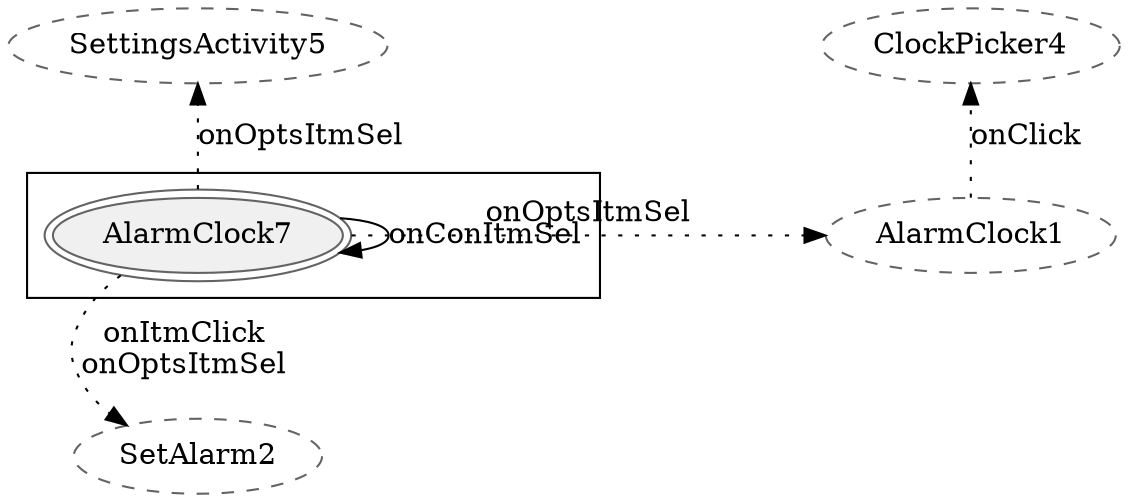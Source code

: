 digraph {
fontname="Helvetica";
node[style="filled,solid", colorscheme=greys3, fillcolor=1, color=3];

newrank=true;

	subgraph cluster_5 {
	
	AlarmClock7[peripheries=2];


	AlarmClock7 -> AlarmClock7[label="onConItmSel"];

	}

AlarmClock1[style=dashed];
SettingsActivity5[style=dashed];
SetAlarm2[style=dashed];
ClockPicker4[style=dashed];


AlarmClock7 -> AlarmClock1[label="onOptsItmSel",style=dotted];

AlarmClock1 -> ClockPicker4[label="onClick",style=dotted];




AlarmClock7 -> SettingsActivity5[label="onOptsItmSel",style=dotted];
AlarmClock7 -> SetAlarm2[label="onItmClick
onOptsItmSel",style=dotted];
SetAlarm2 -> AlarmClock7[label="",style=invis];


{rank=min; SettingsActivity5 ClockPicker4}
{rank=same; AlarmClock1 AlarmClock7}
{rank=max; SetAlarm2}


}